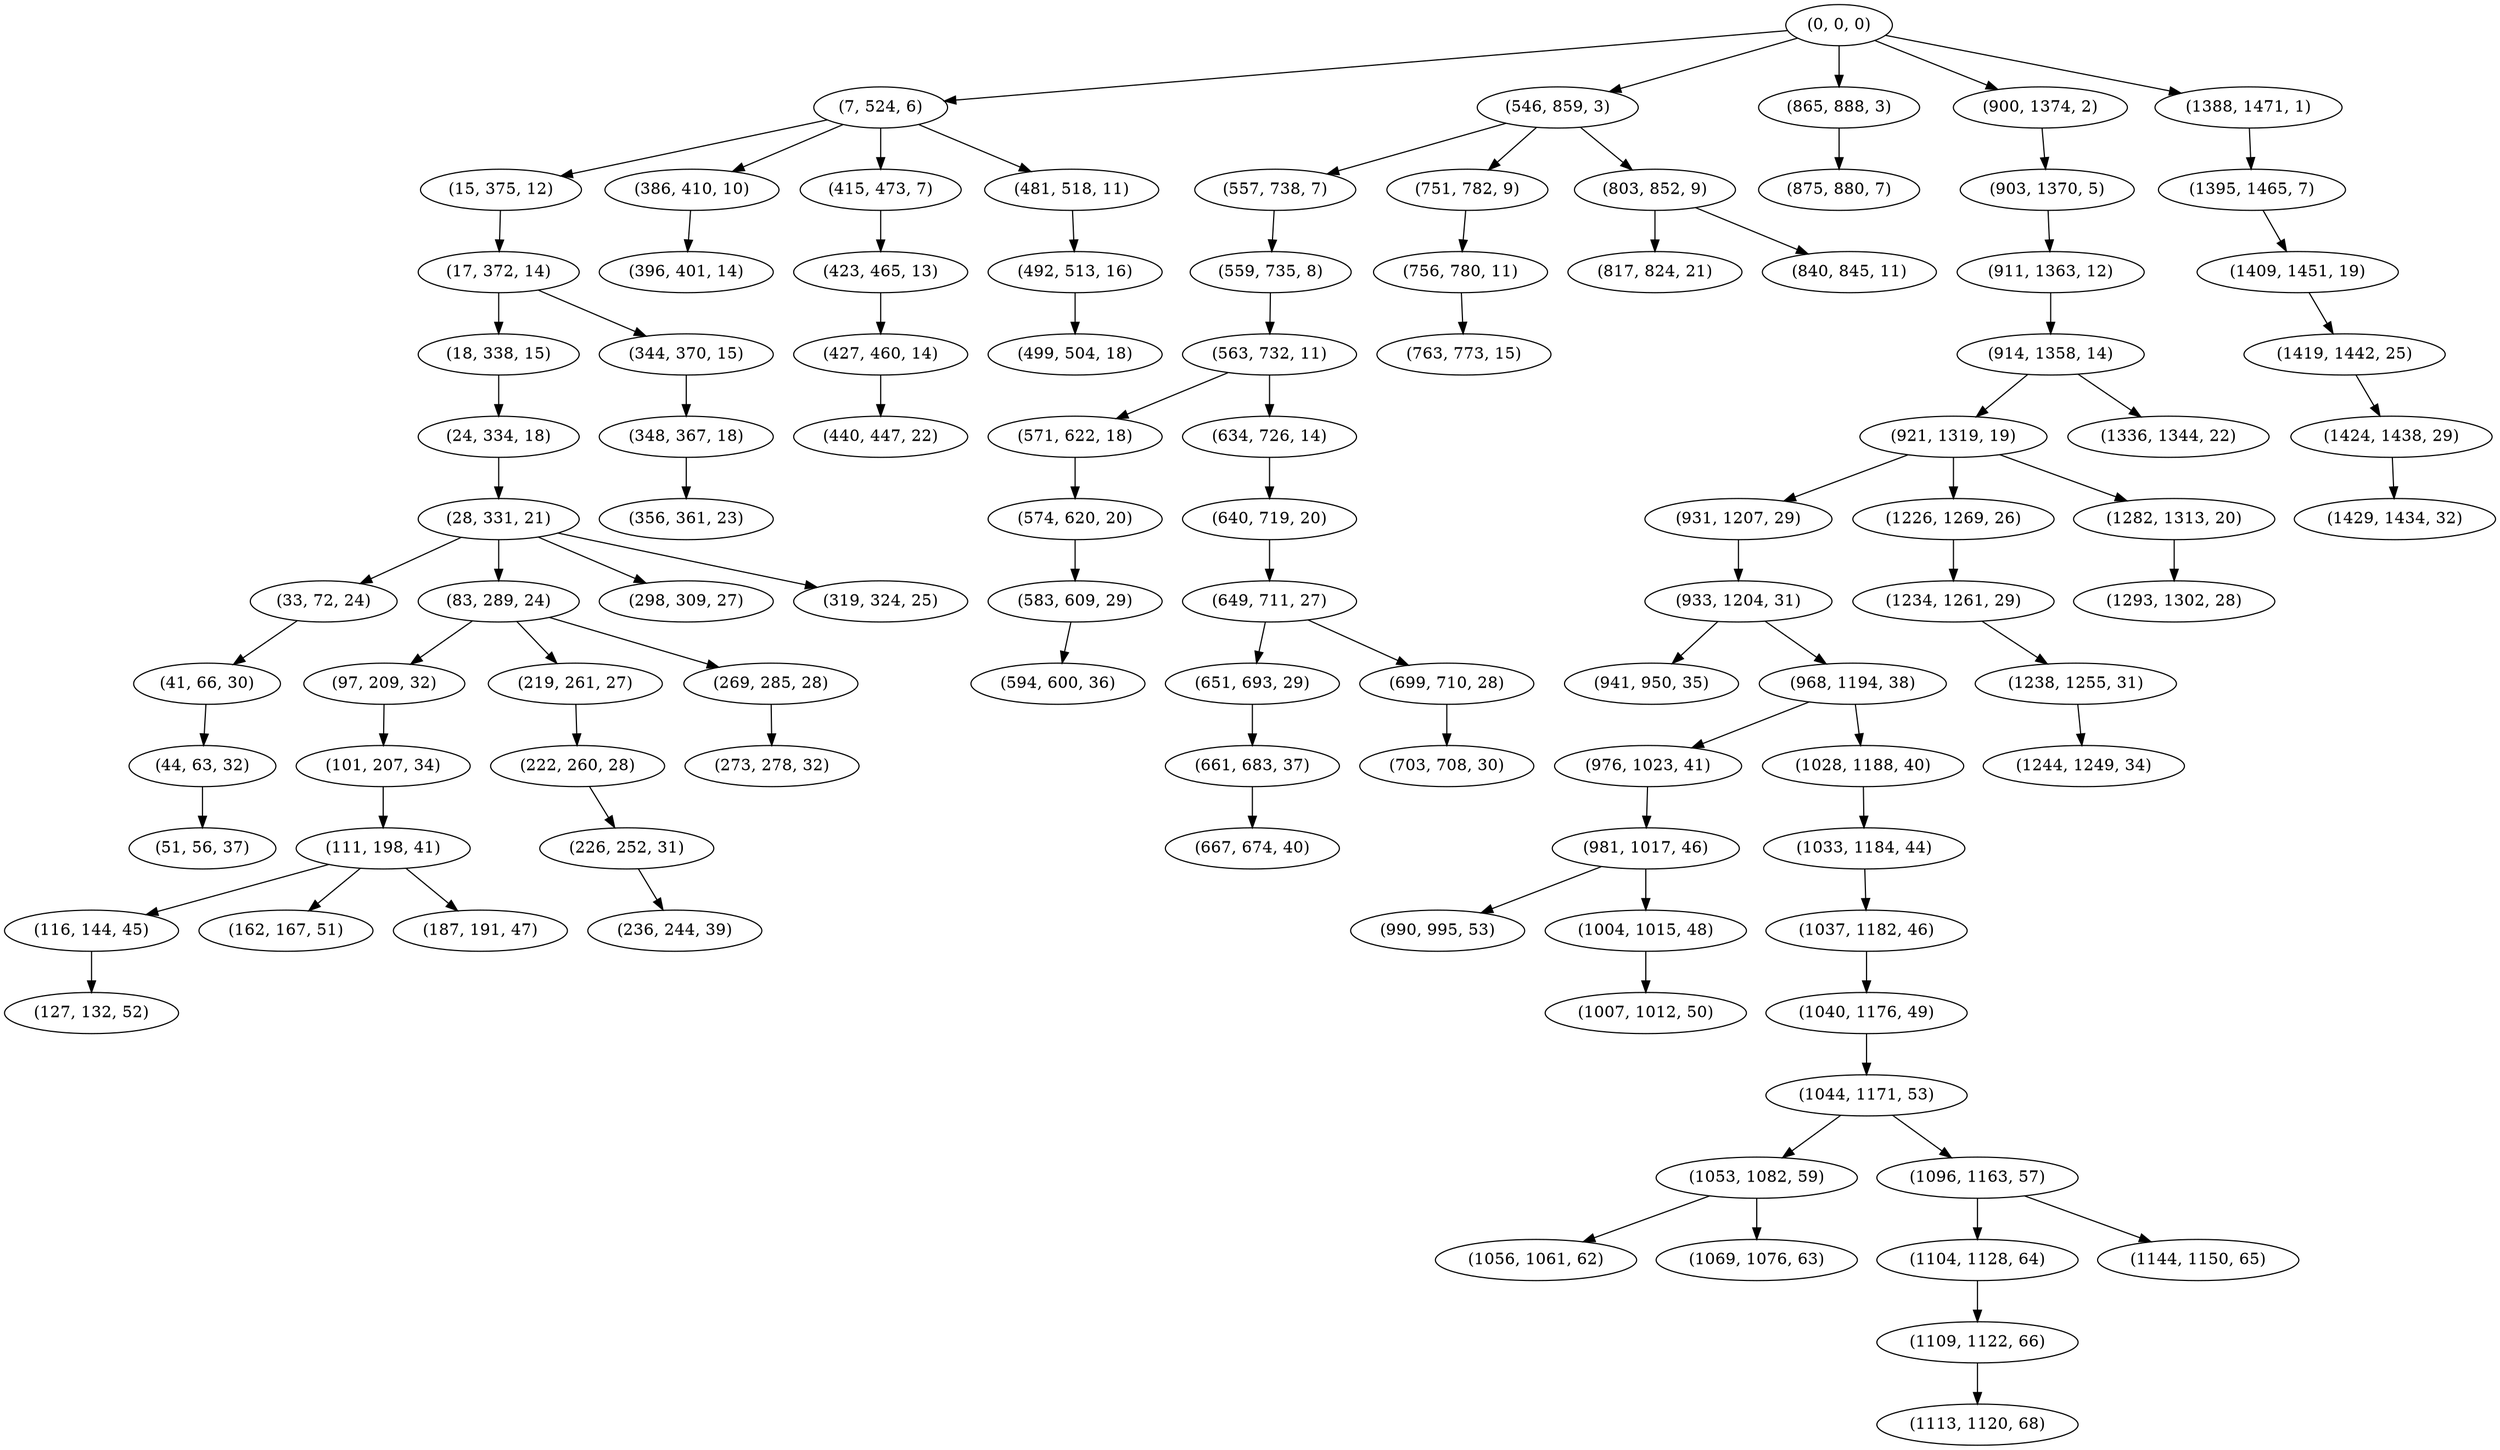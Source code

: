 digraph tree {
    "(0, 0, 0)";
    "(7, 524, 6)";
    "(15, 375, 12)";
    "(17, 372, 14)";
    "(18, 338, 15)";
    "(24, 334, 18)";
    "(28, 331, 21)";
    "(33, 72, 24)";
    "(41, 66, 30)";
    "(44, 63, 32)";
    "(51, 56, 37)";
    "(83, 289, 24)";
    "(97, 209, 32)";
    "(101, 207, 34)";
    "(111, 198, 41)";
    "(116, 144, 45)";
    "(127, 132, 52)";
    "(162, 167, 51)";
    "(187, 191, 47)";
    "(219, 261, 27)";
    "(222, 260, 28)";
    "(226, 252, 31)";
    "(236, 244, 39)";
    "(269, 285, 28)";
    "(273, 278, 32)";
    "(298, 309, 27)";
    "(319, 324, 25)";
    "(344, 370, 15)";
    "(348, 367, 18)";
    "(356, 361, 23)";
    "(386, 410, 10)";
    "(396, 401, 14)";
    "(415, 473, 7)";
    "(423, 465, 13)";
    "(427, 460, 14)";
    "(440, 447, 22)";
    "(481, 518, 11)";
    "(492, 513, 16)";
    "(499, 504, 18)";
    "(546, 859, 3)";
    "(557, 738, 7)";
    "(559, 735, 8)";
    "(563, 732, 11)";
    "(571, 622, 18)";
    "(574, 620, 20)";
    "(583, 609, 29)";
    "(594, 600, 36)";
    "(634, 726, 14)";
    "(640, 719, 20)";
    "(649, 711, 27)";
    "(651, 693, 29)";
    "(661, 683, 37)";
    "(667, 674, 40)";
    "(699, 710, 28)";
    "(703, 708, 30)";
    "(751, 782, 9)";
    "(756, 780, 11)";
    "(763, 773, 15)";
    "(803, 852, 9)";
    "(817, 824, 21)";
    "(840, 845, 11)";
    "(865, 888, 3)";
    "(875, 880, 7)";
    "(900, 1374, 2)";
    "(903, 1370, 5)";
    "(911, 1363, 12)";
    "(914, 1358, 14)";
    "(921, 1319, 19)";
    "(931, 1207, 29)";
    "(933, 1204, 31)";
    "(941, 950, 35)";
    "(968, 1194, 38)";
    "(976, 1023, 41)";
    "(981, 1017, 46)";
    "(990, 995, 53)";
    "(1004, 1015, 48)";
    "(1007, 1012, 50)";
    "(1028, 1188, 40)";
    "(1033, 1184, 44)";
    "(1037, 1182, 46)";
    "(1040, 1176, 49)";
    "(1044, 1171, 53)";
    "(1053, 1082, 59)";
    "(1056, 1061, 62)";
    "(1069, 1076, 63)";
    "(1096, 1163, 57)";
    "(1104, 1128, 64)";
    "(1109, 1122, 66)";
    "(1113, 1120, 68)";
    "(1144, 1150, 65)";
    "(1226, 1269, 26)";
    "(1234, 1261, 29)";
    "(1238, 1255, 31)";
    "(1244, 1249, 34)";
    "(1282, 1313, 20)";
    "(1293, 1302, 28)";
    "(1336, 1344, 22)";
    "(1388, 1471, 1)";
    "(1395, 1465, 7)";
    "(1409, 1451, 19)";
    "(1419, 1442, 25)";
    "(1424, 1438, 29)";
    "(1429, 1434, 32)";
    "(0, 0, 0)" -> "(7, 524, 6)";
    "(0, 0, 0)" -> "(546, 859, 3)";
    "(0, 0, 0)" -> "(865, 888, 3)";
    "(0, 0, 0)" -> "(900, 1374, 2)";
    "(0, 0, 0)" -> "(1388, 1471, 1)";
    "(7, 524, 6)" -> "(15, 375, 12)";
    "(7, 524, 6)" -> "(386, 410, 10)";
    "(7, 524, 6)" -> "(415, 473, 7)";
    "(7, 524, 6)" -> "(481, 518, 11)";
    "(15, 375, 12)" -> "(17, 372, 14)";
    "(17, 372, 14)" -> "(18, 338, 15)";
    "(17, 372, 14)" -> "(344, 370, 15)";
    "(18, 338, 15)" -> "(24, 334, 18)";
    "(24, 334, 18)" -> "(28, 331, 21)";
    "(28, 331, 21)" -> "(33, 72, 24)";
    "(28, 331, 21)" -> "(83, 289, 24)";
    "(28, 331, 21)" -> "(298, 309, 27)";
    "(28, 331, 21)" -> "(319, 324, 25)";
    "(33, 72, 24)" -> "(41, 66, 30)";
    "(41, 66, 30)" -> "(44, 63, 32)";
    "(44, 63, 32)" -> "(51, 56, 37)";
    "(83, 289, 24)" -> "(97, 209, 32)";
    "(83, 289, 24)" -> "(219, 261, 27)";
    "(83, 289, 24)" -> "(269, 285, 28)";
    "(97, 209, 32)" -> "(101, 207, 34)";
    "(101, 207, 34)" -> "(111, 198, 41)";
    "(111, 198, 41)" -> "(116, 144, 45)";
    "(111, 198, 41)" -> "(162, 167, 51)";
    "(111, 198, 41)" -> "(187, 191, 47)";
    "(116, 144, 45)" -> "(127, 132, 52)";
    "(219, 261, 27)" -> "(222, 260, 28)";
    "(222, 260, 28)" -> "(226, 252, 31)";
    "(226, 252, 31)" -> "(236, 244, 39)";
    "(269, 285, 28)" -> "(273, 278, 32)";
    "(344, 370, 15)" -> "(348, 367, 18)";
    "(348, 367, 18)" -> "(356, 361, 23)";
    "(386, 410, 10)" -> "(396, 401, 14)";
    "(415, 473, 7)" -> "(423, 465, 13)";
    "(423, 465, 13)" -> "(427, 460, 14)";
    "(427, 460, 14)" -> "(440, 447, 22)";
    "(481, 518, 11)" -> "(492, 513, 16)";
    "(492, 513, 16)" -> "(499, 504, 18)";
    "(546, 859, 3)" -> "(557, 738, 7)";
    "(546, 859, 3)" -> "(751, 782, 9)";
    "(546, 859, 3)" -> "(803, 852, 9)";
    "(557, 738, 7)" -> "(559, 735, 8)";
    "(559, 735, 8)" -> "(563, 732, 11)";
    "(563, 732, 11)" -> "(571, 622, 18)";
    "(563, 732, 11)" -> "(634, 726, 14)";
    "(571, 622, 18)" -> "(574, 620, 20)";
    "(574, 620, 20)" -> "(583, 609, 29)";
    "(583, 609, 29)" -> "(594, 600, 36)";
    "(634, 726, 14)" -> "(640, 719, 20)";
    "(640, 719, 20)" -> "(649, 711, 27)";
    "(649, 711, 27)" -> "(651, 693, 29)";
    "(649, 711, 27)" -> "(699, 710, 28)";
    "(651, 693, 29)" -> "(661, 683, 37)";
    "(661, 683, 37)" -> "(667, 674, 40)";
    "(699, 710, 28)" -> "(703, 708, 30)";
    "(751, 782, 9)" -> "(756, 780, 11)";
    "(756, 780, 11)" -> "(763, 773, 15)";
    "(803, 852, 9)" -> "(817, 824, 21)";
    "(803, 852, 9)" -> "(840, 845, 11)";
    "(865, 888, 3)" -> "(875, 880, 7)";
    "(900, 1374, 2)" -> "(903, 1370, 5)";
    "(903, 1370, 5)" -> "(911, 1363, 12)";
    "(911, 1363, 12)" -> "(914, 1358, 14)";
    "(914, 1358, 14)" -> "(921, 1319, 19)";
    "(914, 1358, 14)" -> "(1336, 1344, 22)";
    "(921, 1319, 19)" -> "(931, 1207, 29)";
    "(921, 1319, 19)" -> "(1226, 1269, 26)";
    "(921, 1319, 19)" -> "(1282, 1313, 20)";
    "(931, 1207, 29)" -> "(933, 1204, 31)";
    "(933, 1204, 31)" -> "(941, 950, 35)";
    "(933, 1204, 31)" -> "(968, 1194, 38)";
    "(968, 1194, 38)" -> "(976, 1023, 41)";
    "(968, 1194, 38)" -> "(1028, 1188, 40)";
    "(976, 1023, 41)" -> "(981, 1017, 46)";
    "(981, 1017, 46)" -> "(990, 995, 53)";
    "(981, 1017, 46)" -> "(1004, 1015, 48)";
    "(1004, 1015, 48)" -> "(1007, 1012, 50)";
    "(1028, 1188, 40)" -> "(1033, 1184, 44)";
    "(1033, 1184, 44)" -> "(1037, 1182, 46)";
    "(1037, 1182, 46)" -> "(1040, 1176, 49)";
    "(1040, 1176, 49)" -> "(1044, 1171, 53)";
    "(1044, 1171, 53)" -> "(1053, 1082, 59)";
    "(1044, 1171, 53)" -> "(1096, 1163, 57)";
    "(1053, 1082, 59)" -> "(1056, 1061, 62)";
    "(1053, 1082, 59)" -> "(1069, 1076, 63)";
    "(1096, 1163, 57)" -> "(1104, 1128, 64)";
    "(1096, 1163, 57)" -> "(1144, 1150, 65)";
    "(1104, 1128, 64)" -> "(1109, 1122, 66)";
    "(1109, 1122, 66)" -> "(1113, 1120, 68)";
    "(1226, 1269, 26)" -> "(1234, 1261, 29)";
    "(1234, 1261, 29)" -> "(1238, 1255, 31)";
    "(1238, 1255, 31)" -> "(1244, 1249, 34)";
    "(1282, 1313, 20)" -> "(1293, 1302, 28)";
    "(1388, 1471, 1)" -> "(1395, 1465, 7)";
    "(1395, 1465, 7)" -> "(1409, 1451, 19)";
    "(1409, 1451, 19)" -> "(1419, 1442, 25)";
    "(1419, 1442, 25)" -> "(1424, 1438, 29)";
    "(1424, 1438, 29)" -> "(1429, 1434, 32)";
}
